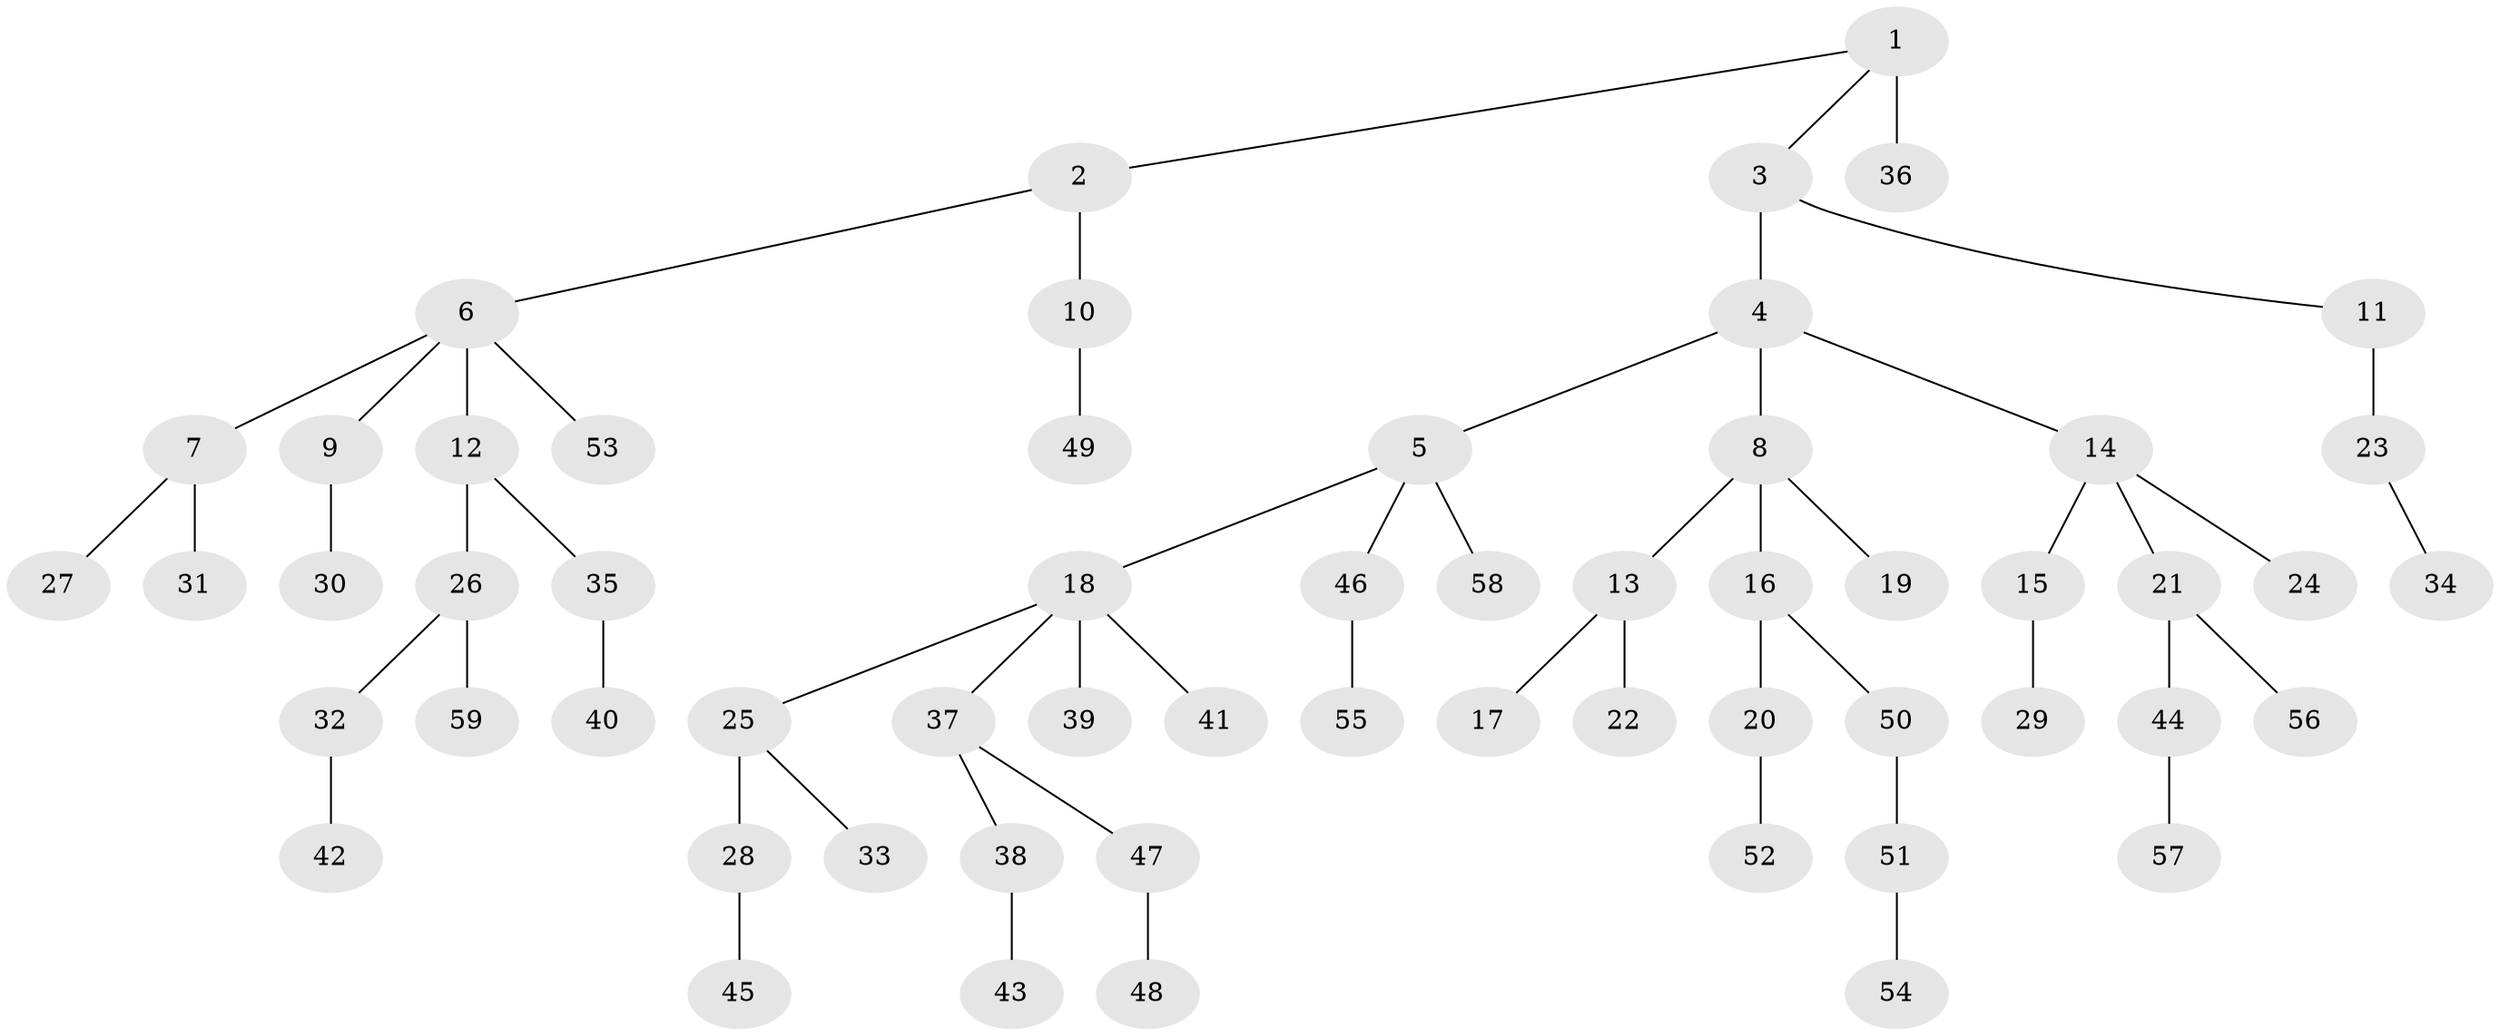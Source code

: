 // original degree distribution, {3: 0.09009009009009009, 4: 0.09009009009009009, 5: 0.04504504504504504, 2: 0.25225225225225223, 1: 0.5045045045045045, 6: 0.009009009009009009, 7: 0.009009009009009009}
// Generated by graph-tools (version 1.1) at 2025/51/03/04/25 22:51:45]
// undirected, 59 vertices, 58 edges
graph export_dot {
  node [color=gray90,style=filled];
  1;
  2;
  3;
  4;
  5;
  6;
  7;
  8;
  9;
  10;
  11;
  12;
  13;
  14;
  15;
  16;
  17;
  18;
  19;
  20;
  21;
  22;
  23;
  24;
  25;
  26;
  27;
  28;
  29;
  30;
  31;
  32;
  33;
  34;
  35;
  36;
  37;
  38;
  39;
  40;
  41;
  42;
  43;
  44;
  45;
  46;
  47;
  48;
  49;
  50;
  51;
  52;
  53;
  54;
  55;
  56;
  57;
  58;
  59;
  1 -- 2 [weight=1.0];
  1 -- 3 [weight=1.0];
  1 -- 36 [weight=3.0];
  2 -- 6 [weight=1.0];
  2 -- 10 [weight=1.0];
  3 -- 4 [weight=1.0];
  3 -- 11 [weight=1.0];
  4 -- 5 [weight=1.0];
  4 -- 8 [weight=1.0];
  4 -- 14 [weight=1.0];
  5 -- 18 [weight=1.0];
  5 -- 46 [weight=1.0];
  5 -- 58 [weight=1.0];
  6 -- 7 [weight=1.0];
  6 -- 9 [weight=1.0];
  6 -- 12 [weight=1.0];
  6 -- 53 [weight=1.0];
  7 -- 27 [weight=1.0];
  7 -- 31 [weight=1.0];
  8 -- 13 [weight=1.0];
  8 -- 16 [weight=1.0];
  8 -- 19 [weight=1.0];
  9 -- 30 [weight=1.0];
  10 -- 49 [weight=1.0];
  11 -- 23 [weight=2.0];
  12 -- 26 [weight=1.0];
  12 -- 35 [weight=1.0];
  13 -- 17 [weight=1.0];
  13 -- 22 [weight=1.0];
  14 -- 15 [weight=1.0];
  14 -- 21 [weight=1.0];
  14 -- 24 [weight=1.0];
  15 -- 29 [weight=1.0];
  16 -- 20 [weight=1.0];
  16 -- 50 [weight=1.0];
  18 -- 25 [weight=1.0];
  18 -- 37 [weight=1.0];
  18 -- 39 [weight=1.0];
  18 -- 41 [weight=1.0];
  20 -- 52 [weight=1.0];
  21 -- 44 [weight=1.0];
  21 -- 56 [weight=1.0];
  23 -- 34 [weight=1.0];
  25 -- 28 [weight=4.0];
  25 -- 33 [weight=1.0];
  26 -- 32 [weight=1.0];
  26 -- 59 [weight=1.0];
  28 -- 45 [weight=1.0];
  32 -- 42 [weight=1.0];
  35 -- 40 [weight=1.0];
  37 -- 38 [weight=1.0];
  37 -- 47 [weight=1.0];
  38 -- 43 [weight=1.0];
  44 -- 57 [weight=1.0];
  46 -- 55 [weight=2.0];
  47 -- 48 [weight=1.0];
  50 -- 51 [weight=1.0];
  51 -- 54 [weight=1.0];
}
